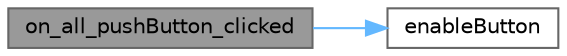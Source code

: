 digraph "on_all_pushButton_clicked"
{
 // LATEX_PDF_SIZE
  bgcolor="transparent";
  edge [fontname=Helvetica,fontsize=10,labelfontname=Helvetica,labelfontsize=10];
  node [fontname=Helvetica,fontsize=10,shape=box,height=0.2,width=0.4];
  rankdir="LR";
  Node1 [id="Node000001",label="on_all_pushButton_clicked",height=0.2,width=0.4,color="gray40", fillcolor="grey60", style="filled", fontcolor="black",tooltip="处理全部按钮点击"];
  Node1 -> Node2 [id="edge1_Node000001_Node000002",color="steelblue1",style="solid",tooltip=" "];
  Node2 [id="Node000002",label="enableButton",height=0.2,width=0.4,color="grey40", fillcolor="white", style="filled",URL="$class_all_music.html#ab868524a9562cda1f7b60b4220e2248e",tooltip="启用或禁用按钮"];
}
